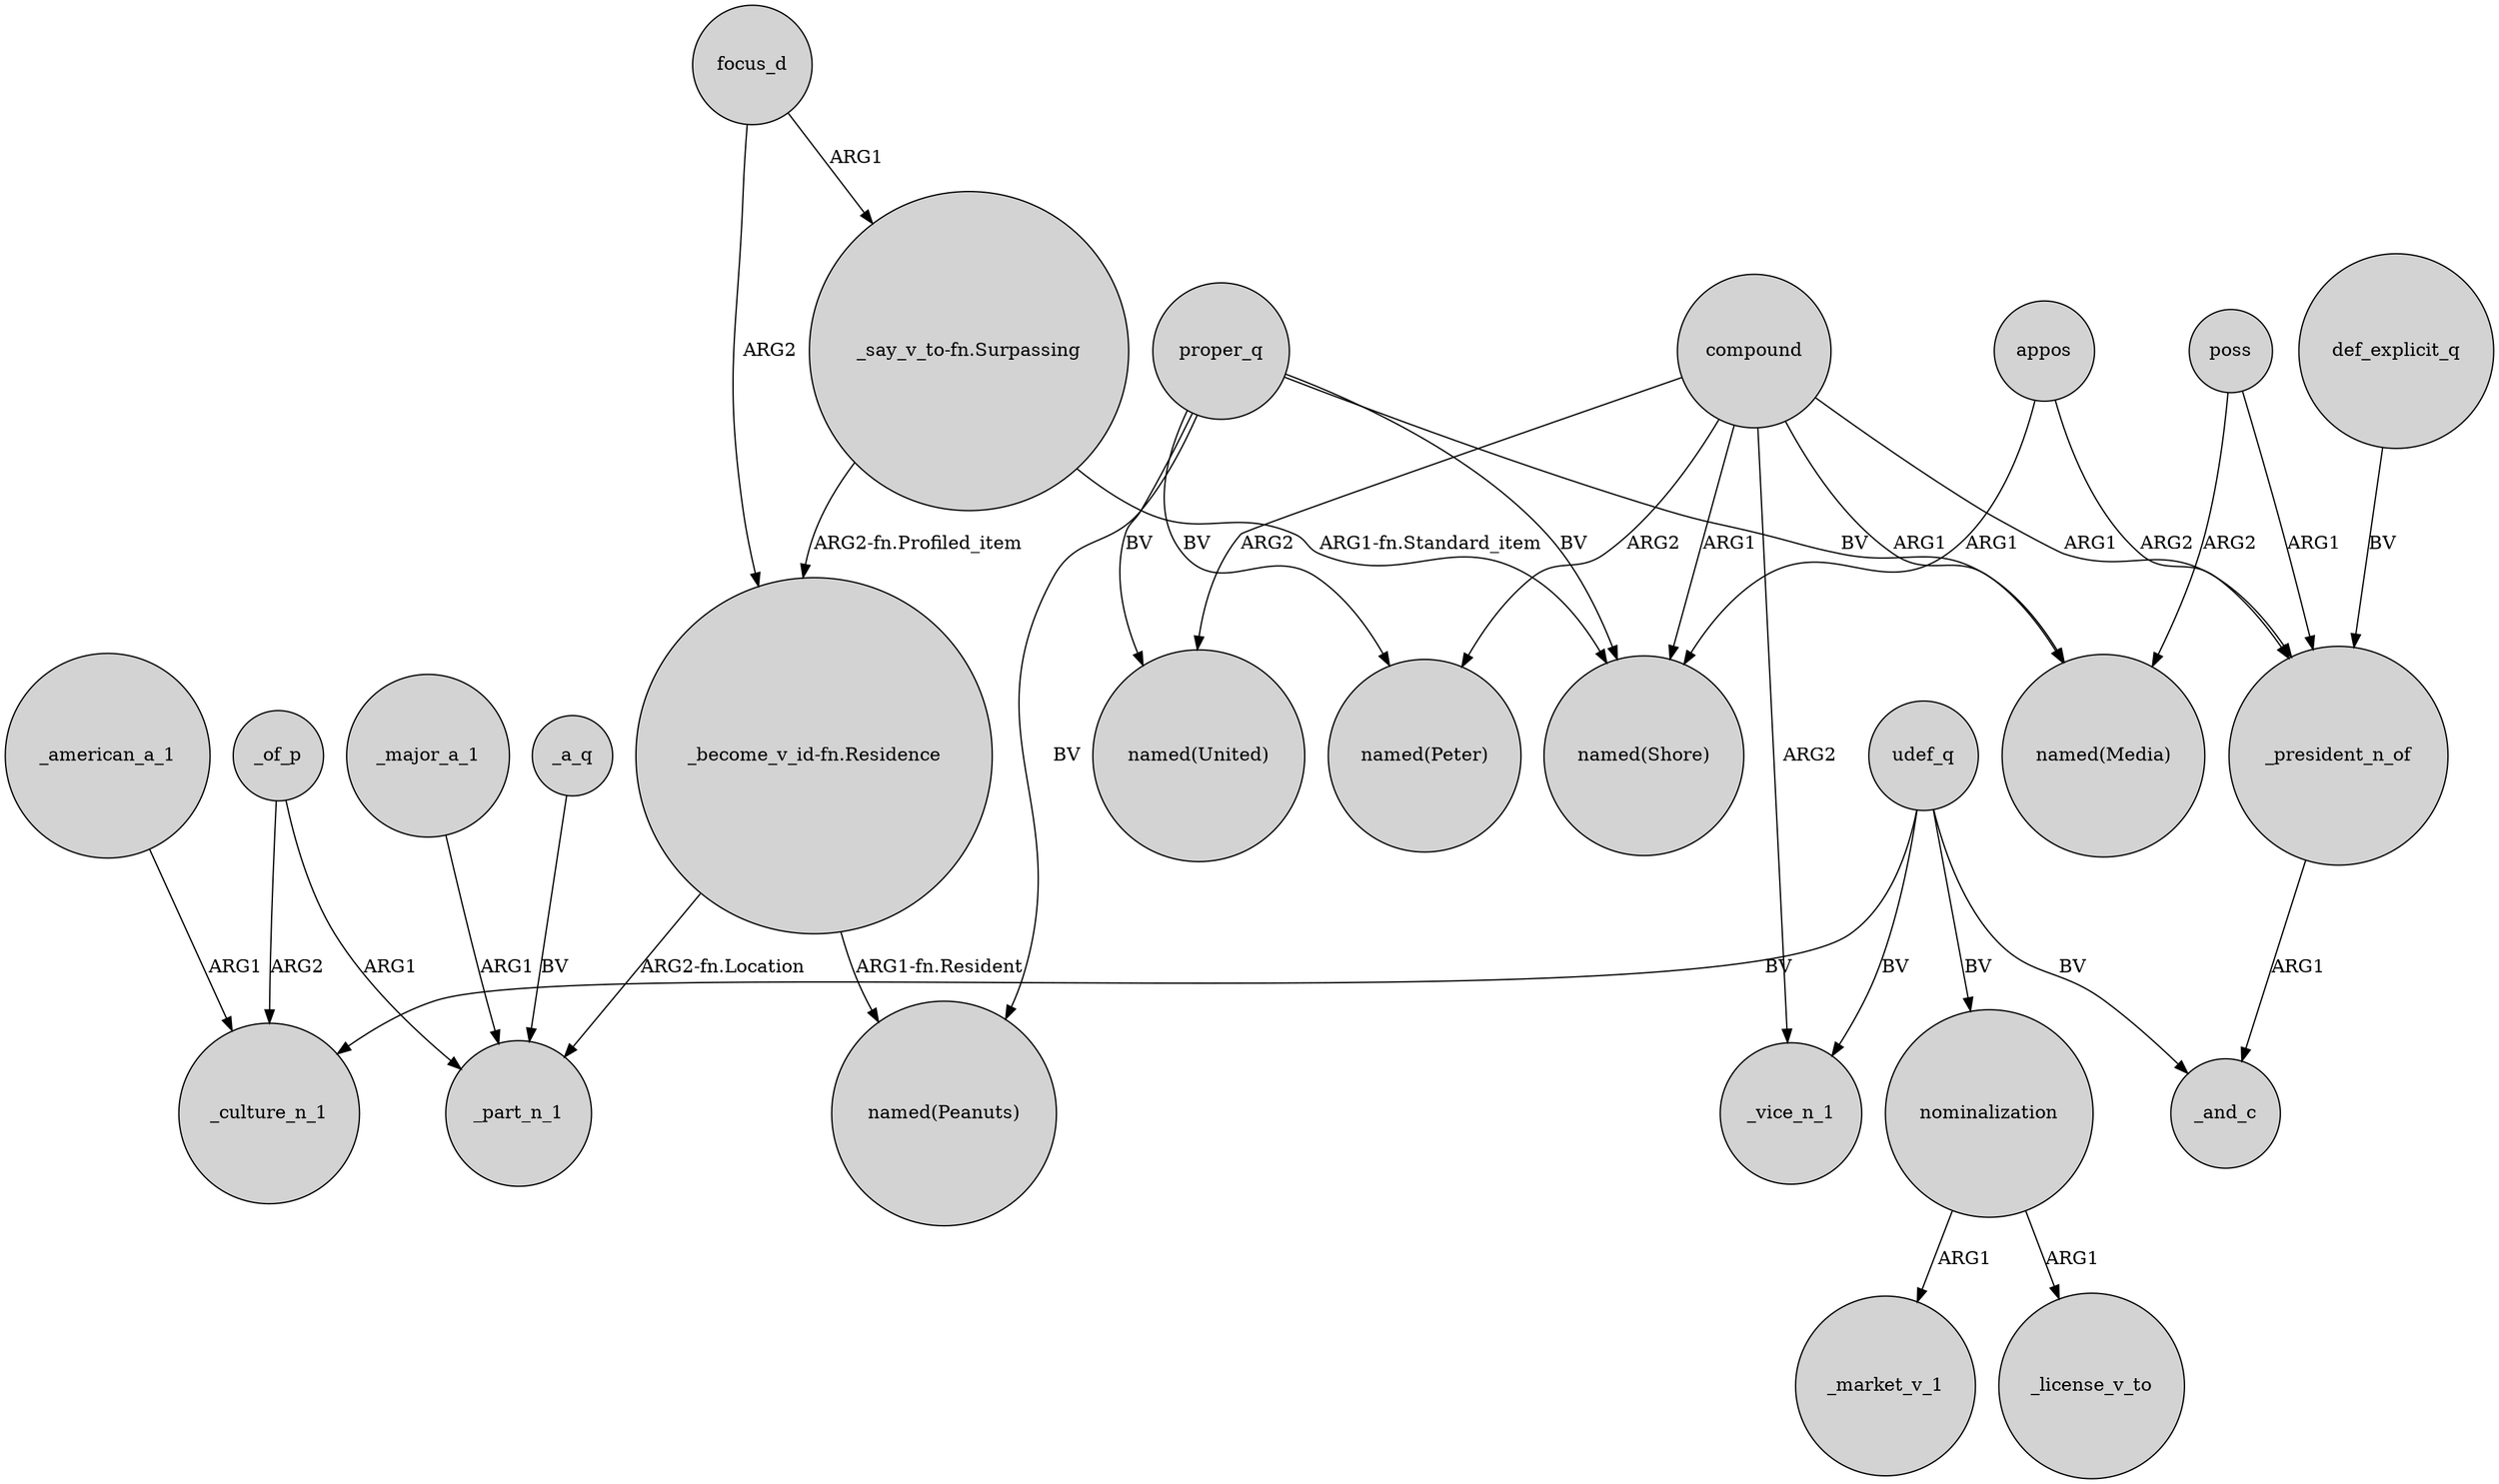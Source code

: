 digraph {
	node [shape=circle style=filled]
	udef_q -> _culture_n_1 [label=BV]
	appos -> _president_n_of [label=ARG2]
	"_say_v_to-fn.Surpassing" -> "named(Shore)" [label="ARG1-fn.Standard_item"]
	compound -> "named(United)" [label=ARG2]
	nominalization -> _market_v_1 [label=ARG1]
	proper_q -> "named(Peter)" [label=BV]
	compound -> "named(Shore)" [label=ARG1]
	_a_q -> _part_n_1 [label=BV]
	_of_p -> _culture_n_1 [label=ARG2]
	udef_q -> nominalization [label=BV]
	poss -> "named(Media)" [label=ARG2]
	appos -> "named(Shore)" [label=ARG1]
	udef_q -> _and_c [label=BV]
	poss -> _president_n_of [label=ARG1]
	nominalization -> _license_v_to [label=ARG1]
	_major_a_1 -> _part_n_1 [label=ARG1]
	"_become_v_id-fn.Residence" -> _part_n_1 [label="ARG2-fn.Location"]
	_american_a_1 -> _culture_n_1 [label=ARG1]
	_president_n_of -> _and_c [label=ARG1]
	compound -> "named(Peter)" [label=ARG2]
	udef_q -> _vice_n_1 [label=BV]
	"_become_v_id-fn.Residence" -> "named(Peanuts)" [label="ARG1-fn.Resident"]
	"_say_v_to-fn.Surpassing" -> "_become_v_id-fn.Residence" [label="ARG2-fn.Profiled_item"]
	proper_q -> "named(Peanuts)" [label=BV]
	proper_q -> "named(Shore)" [label=BV]
	proper_q -> "named(United)" [label=BV]
	def_explicit_q -> _president_n_of [label=BV]
	compound -> _vice_n_1 [label=ARG2]
	focus_d -> "_say_v_to-fn.Surpassing" [label=ARG1]
	compound -> _president_n_of [label=ARG1]
	proper_q -> "named(Media)" [label=BV]
	compound -> "named(Media)" [label=ARG1]
	_of_p -> _part_n_1 [label=ARG1]
	focus_d -> "_become_v_id-fn.Residence" [label=ARG2]
}
